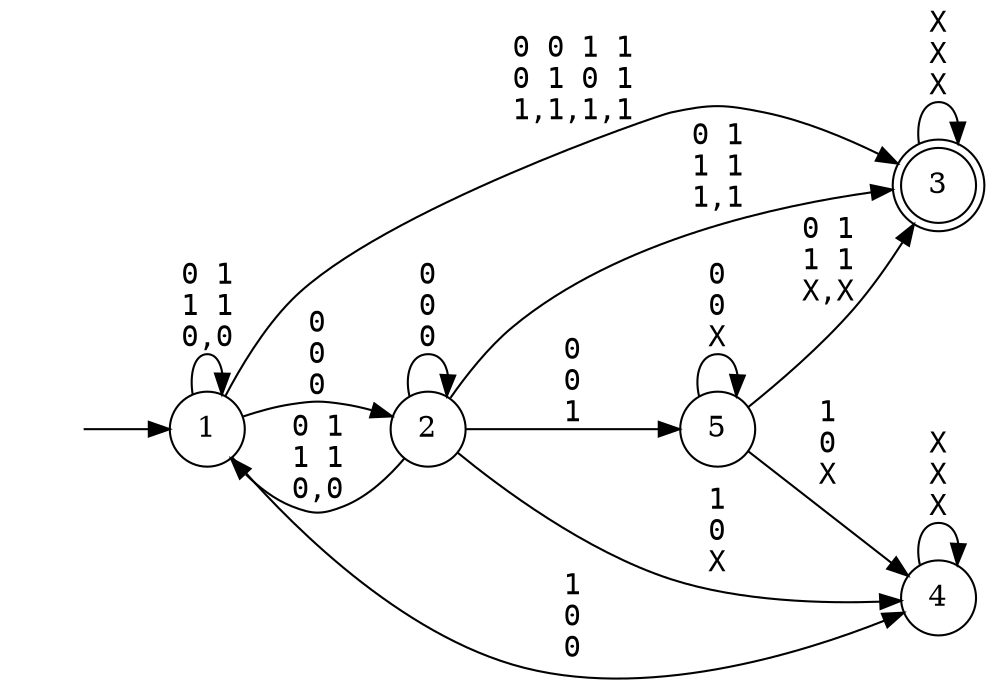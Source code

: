 digraph MONA_DFA {
rankdir = LR;
center = true;
size = "7.5,10.5";
edge [fontname = Courier];
node [height = 0.5, width = 0.5];
node [shape = doublecircle];
3;
node [shape = circle];
1;
2;
4;
5;
node [shape = box];
init [shape = plaintext, label = ""];
1 -> 1 [label = "0 1\n1 1\n0,0"];
1 -> 2 [label = "0\n0\n0"];
1 -> 3 [label = "0 0 1 1\n0 1 0 1\n1,1,1,1"];
1 -> 4 [label = "1\n0\n0"];
2 -> 1 [label = "0 1\n1 1\n0,0"];
2 -> 2 [label = "0\n0\n0"];
2 -> 3 [label = "0 1\n1 1\n1,1"];
2 -> 4 [label = "1\n0\nX"];
2 -> 5 [label = "0\n0\n1"];
3 -> 3 [label = "X\nX\nX"];
4 -> 4 [label = "X\nX\nX"];
5 -> 3 [label = "0 1\n1 1\nX,X"];
5 -> 4 [label = "1\n0\nX"];
5 -> 5 [label = "0\n0\nX"];
init -> 1;
}
